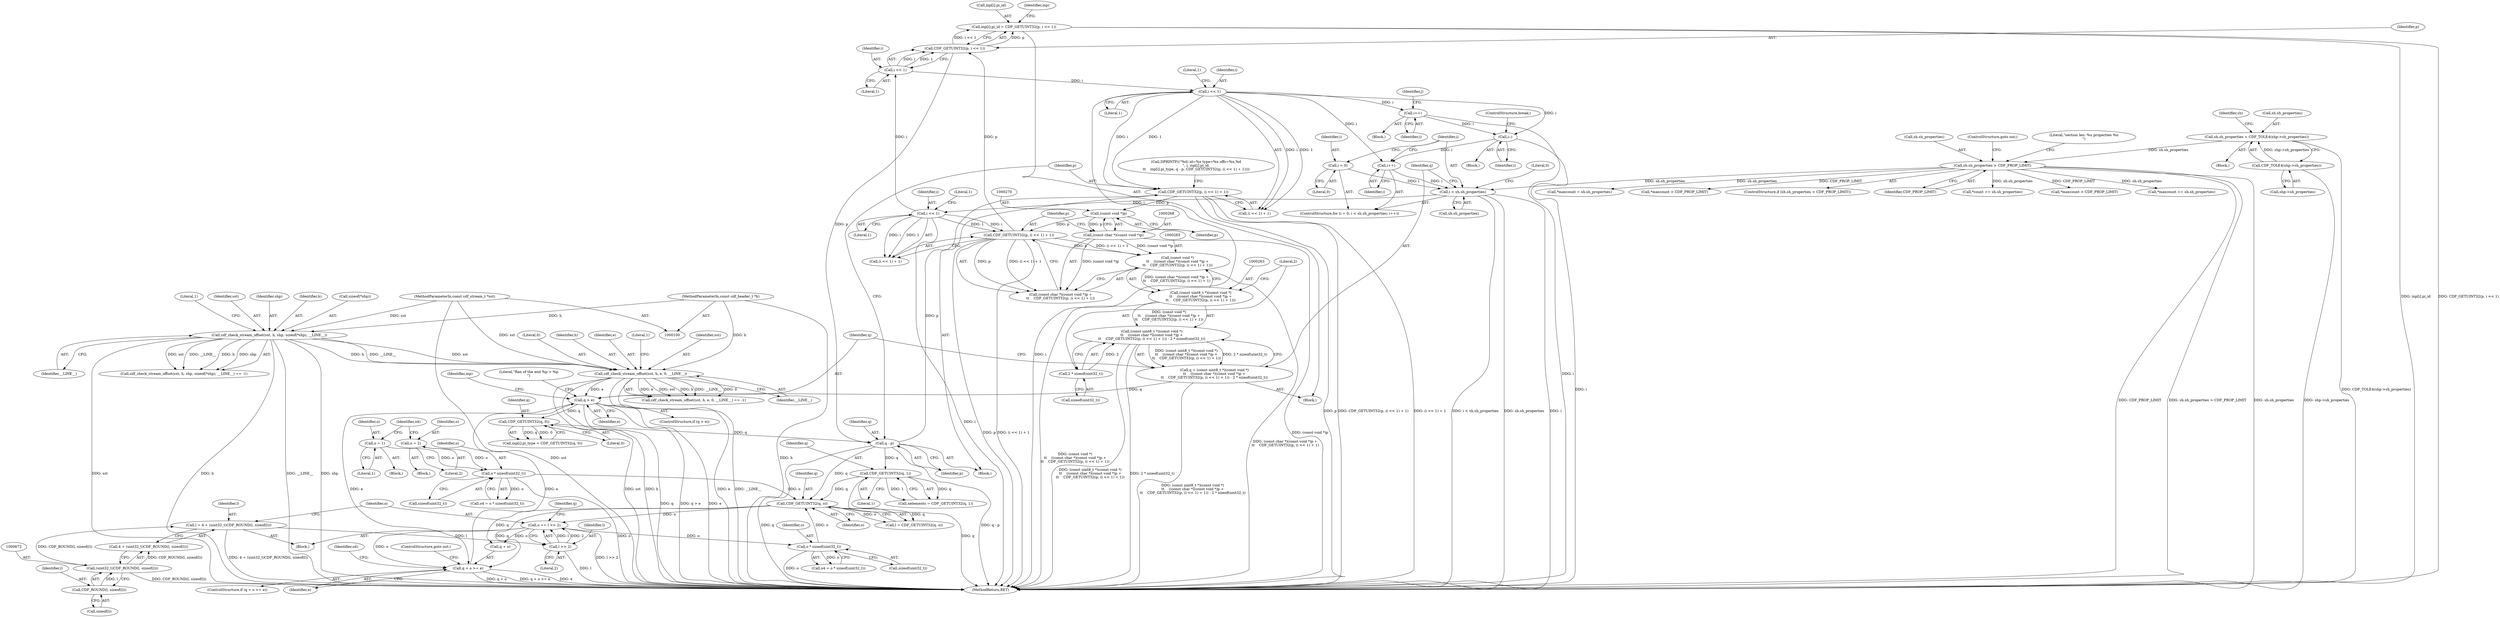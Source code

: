 digraph "0_file_1859fdb4e67c49c463c4e0078054335cd46ba295@array" {
"1000295" [label="(Call,inp[i].pi_id = CDF_GETUINT32(p, i << 1))"];
"1000301" [label="(Call,CDF_GETUINT32(p, i << 1))"];
"1000272" [label="(Call,CDF_GETUINT32(p, (i << 1) + 1))"];
"1000269" [label="(Call,(const void *)p)"];
"1000336" [label="(Call,CDF_GETUINT32(p, (i << 1) + 1))"];
"1000333" [label="(Call,q - p)"];
"1000312" [label="(Call,CDF_GETUINT32(q, 0))"];
"1000284" [label="(Call,q > e)"];
"1000259" [label="(Call,q = (const uint8_t *)(const void *)\n\t\t    ((const char *)(const void *)p +\n\t\t    CDF_GETUINT32(p, (i << 1) + 1)) - 2 * sizeof(uint32_t))"];
"1000261" [label="(Call,(const uint8_t *)(const void *)\n\t\t    ((const char *)(const void *)p +\n\t\t    CDF_GETUINT32(p, (i << 1) + 1)) - 2 * sizeof(uint32_t))"];
"1000262" [label="(Call,(const uint8_t *)(const void *)\n\t\t    ((const char *)(const void *)p +\n\t\t    CDF_GETUINT32(p, (i << 1) + 1)))"];
"1000264" [label="(Call,(const void *)\n\t\t    ((const char *)(const void *)p +\n\t\t    CDF_GETUINT32(p, (i << 1) + 1)))"];
"1000267" [label="(Call,(const char *)(const void *)p)"];
"1000279" [label="(Call,2 * sizeof(uint32_t))"];
"1000683" [label="(Call,q + o >= e)"];
"1000619" [label="(Call,CDF_GETUINT32(q, o))"];
"1000354" [label="(Call,CDF_GETUINT32(q, 1))"];
"1000691" [label="(Call,o * sizeof(uint32_t))"];
"1000677" [label="(Call,o += l >> 2)"];
"1000679" [label="(Call,l >> 2)"];
"1000667" [label="(Call,l = 4 + (uint32_t)CDF_ROUND(l, sizeof(l)))"];
"1000671" [label="(Call,(uint32_t)CDF_ROUND(l, sizeof(l)))"];
"1000673" [label="(Call,CDF_ROUND(l, sizeof(l)))"];
"1000370" [label="(Call,o * sizeof(uint32_t))"];
"1000357" [label="(Call,o = 2)"];
"1000365" [label="(Call,o = 1)"];
"1000238" [label="(Call,cdf_check_stream_offset(sst, h, e, 0, __LINE__))"];
"1000138" [label="(Call,cdf_check_stream_offset(sst, h, shp, sizeof(*shp), __LINE__))"];
"1000101" [label="(MethodParameterIn,const cdf_stream_t *sst)"];
"1000102" [label="(MethodParameterIn,const cdf_header_t *h)"];
"1000339" [label="(Call,i << 1)"];
"1000303" [label="(Call,i << 1)"];
"1000275" [label="(Call,i << 1)"];
"1000251" [label="(Call,i < sh.sh_properties)"];
"1000256" [label="(Call,i++)"];
"1000695" [label="(Call,i--)"];
"1000613" [label="(Call,i++)"];
"1000248" [label="(Call,i = 0)"];
"1000177" [label="(Call,sh.sh_properties > CDF_PROP_LIMIT)"];
"1000168" [label="(Call,sh.sh_properties = CDF_TOLE4(shp->sh_properties))"];
"1000172" [label="(Call,CDF_TOLE4(shp->sh_properties))"];
"1000679" [label="(Call,l >> 2)"];
"1000272" [label="(Call,CDF_GETUINT32(p, (i << 1) + 1))"];
"1000203" [label="(Call,*maxcount += sh.sh_properties)"];
"1000248" [label="(Call,i = 0)"];
"1000242" [label="(Literal,0)"];
"1000168" [label="(Call,sh.sh_properties = CDF_TOLE4(shp->sh_properties))"];
"1000107" [label="(Block,)"];
"1000304" [label="(Identifier,i)"];
"1000262" [label="(Call,(const uint8_t *)(const void *)\n\t\t    ((const char *)(const void *)p +\n\t\t    CDF_GETUINT32(p, (i << 1) + 1)))"];
"1000356" [label="(Literal,1)"];
"1000290" [label="(Literal,\"Ran of the end %p > %p\n\")"];
"1000608" [label="(Identifier,j)"];
"1000667" [label="(Call,l = 4 + (uint32_t)CDF_ROUND(l, sizeof(l)))"];
"1000169" [label="(Call,sh.sh_properties)"];
"1000313" [label="(Identifier,q)"];
"1000277" [label="(Literal,1)"];
"1000351" [label="(Block,)"];
"1000238" [label="(Call,cdf_check_stream_offset(sst, h, e, 0, __LINE__))"];
"1000669" [label="(Call,4 + (uint32_t)CDF_ROUND(l, sizeof(l)))"];
"1000296" [label="(Call,inp[i].pi_id)"];
"1000252" [label="(Identifier,i)"];
"1000178" [label="(Call,sh.sh_properties)"];
"1000613" [label="(Call,i++)"];
"1000141" [label="(Identifier,shp)"];
"1000260" [label="(Identifier,q)"];
"1000370" [label="(Call,o * sizeof(uint32_t))"];
"1000671" [label="(Call,(uint32_t)CDF_ROUND(l, sizeof(l)))"];
"1000284" [label="(Call,q > e)"];
"1000614" [label="(Identifier,i)"];
"1000688" [label="(ControlStructure,goto out;)"];
"1000315" [label="(Call,DPRINTF((\"%d) id=%x type=%x offs=%x,%d\n\", i, inp[i].pi_id,\n\t\t    inp[i].pi_type, q - p, CDF_GETUINT32(p, (i << 1) + 1))))"];
"1000395" [label="(Block,)"];
"1000177" [label="(Call,sh.sh_properties > CDF_PROP_LIMIT)"];
"1000251" [label="(Call,i < sh.sh_properties)"];
"1000259" [label="(Call,q = (const uint8_t *)(const void *)\n\t\t    ((const char *)(const void *)p +\n\t\t    CDF_GETUINT32(p, (i << 1) + 1)) - 2 * sizeof(uint32_t))"];
"1000249" [label="(Identifier,i)"];
"1000140" [label="(Identifier,h)"];
"1000237" [label="(Call,cdf_check_stream_offset(sst, h, e, 0, __LINE__) == -1)"];
"1000261" [label="(Call,(const uint8_t *)(const void *)\n\t\t    ((const char *)(const void *)p +\n\t\t    CDF_GETUINT32(p, (i << 1) + 1)) - 2 * sizeof(uint32_t))"];
"1000240" [label="(Identifier,h)"];
"1000172" [label="(Call,CDF_TOLE4(shp->sh_properties))"];
"1000279" [label="(Call,2 * sizeof(uint32_t))"];
"1000241" [label="(Identifier,e)"];
"1000332" [label="(Block,)"];
"1000619" [label="(Call,CDF_GETUINT32(q, o))"];
"1000182" [label="(ControlStructure,goto out;)"];
"1000675" [label="(Call,sizeof(l))"];
"1000361" [label="(Block,)"];
"1000264" [label="(Call,(const void *)\n\t\t    ((const char *)(const void *)p +\n\t\t    CDF_GETUINT32(p, (i << 1) + 1)))"];
"1000336" [label="(Call,CDF_GETUINT32(p, (i << 1) + 1))"];
"1000257" [label="(Identifier,i)"];
"1000256" [label="(Call,i++)"];
"1000753" [label="(Literal,0)"];
"1000615" [label="(Block,)"];
"1000683" [label="(Call,q + o >= e)"];
"1000245" [label="(Literal,1)"];
"1000610" [label="(Block,)"];
"1000295" [label="(Call,inp[i].pi_id = CDF_GETUINT32(p, i << 1))"];
"1000352" [label="(Call,nelements = CDF_GETUINT32(q, 1))"];
"1000682" [label="(ControlStructure,if (q + o >= e))"];
"1000340" [label="(Identifier,i)"];
"1000693" [label="(Call,sizeof(uint32_t))"];
"1000302" [label="(Identifier,p)"];
"1000365" [label="(Call,o = 1)"];
"1000366" [label="(Identifier,o)"];
"1000668" [label="(Identifier,l)"];
"1000359" [label="(Literal,2)"];
"1000354" [label="(Call,CDF_GETUINT32(q, 1))"];
"1000239" [label="(Identifier,sst)"];
"1000278" [label="(Literal,1)"];
"1000142" [label="(Call,sizeof(*shp))"];
"1000335" [label="(Identifier,p)"];
"1000309" [label="(Identifier,inp)"];
"1000137" [label="(Call,cdf_check_stream_offset(sst, h, shp, sizeof(*shp), __LINE__) == -1)"];
"1000181" [label="(Identifier,CDF_PROP_LIMIT)"];
"1000572" [label="(Call,*maxcount > CDF_PROP_LIMIT)"];
"1000266" [label="(Call,(const char *)(const void *)p +\n\t\t    CDF_GETUINT32(p, (i << 1) + 1))"];
"1000305" [label="(Literal,1)"];
"1000258" [label="(Block,)"];
"1000301" [label="(Call,CDF_GETUINT32(p, i << 1))"];
"1000687" [label="(Identifier,e)"];
"1000369" [label="(Identifier,o4)"];
"1000276" [label="(Identifier,i)"];
"1000179" [label="(Identifier,sh)"];
"1000271" [label="(Identifier,p)"];
"1000680" [label="(Identifier,l)"];
"1000684" [label="(Call,q + o)"];
"1000342" [label="(Literal,1)"];
"1000101" [label="(MethodParameterIn,const cdf_stream_t *sst)"];
"1000243" [label="(Identifier,__LINE__)"];
"1000692" [label="(Identifier,o)"];
"1000696" [label="(Identifier,i)"];
"1000341" [label="(Literal,1)"];
"1000685" [label="(Identifier,q)"];
"1000273" [label="(Identifier,p)"];
"1000338" [label="(Call,(i << 1) + 1)"];
"1000275" [label="(Call,i << 1)"];
"1000176" [label="(ControlStructure,if (sh.sh_properties > CDF_PROP_LIMIT))"];
"1000372" [label="(Call,sizeof(uint32_t))"];
"1000617" [label="(Call,l = CDF_GETUINT32(q, o))"];
"1000357" [label="(Call,o = 2)"];
"1000355" [label="(Identifier,q)"];
"1000761" [label="(MethodReturn,RET)"];
"1000691" [label="(Call,o * sizeof(uint32_t))"];
"1000185" [label="(Literal,\"section len: %u properties %u\n\")"];
"1000621" [label="(Identifier,o)"];
"1000312" [label="(Call,CDF_GETUINT32(q, 0))"];
"1000147" [label="(Literal,1)"];
"1000695" [label="(Call,i--)"];
"1000678" [label="(Identifier,o)"];
"1000145" [label="(Identifier,__LINE__)"];
"1000697" [label="(ControlStructure,break;)"];
"1000368" [label="(Call,o4 = o * sizeof(uint32_t))"];
"1000280" [label="(Literal,2)"];
"1000306" [label="(Call,inp[i].pi_type = CDF_GETUINT32(q, 0))"];
"1000211" [label="(Call,*maxcount = sh.sh_properties)"];
"1000173" [label="(Call,shp->sh_properties)"];
"1000230" [label="(Call,*count += sh.sh_properties)"];
"1000367" [label="(Literal,1)"];
"1000285" [label="(Identifier,q)"];
"1000371" [label="(Identifier,o)"];
"1000267" [label="(Call,(const char *)(const void *)p)"];
"1000681" [label="(Literal,2)"];
"1000253" [label="(Call,sh.sh_properties)"];
"1000139" [label="(Identifier,sst)"];
"1000303" [label="(Call,i << 1)"];
"1000689" [label="(Call,o4 = o * sizeof(uint32_t))"];
"1000334" [label="(Identifier,q)"];
"1000283" [label="(ControlStructure,if (q > e))"];
"1000333" [label="(Call,q - p)"];
"1000269" [label="(Call,(const void *)p)"];
"1000314" [label="(Literal,0)"];
"1000274" [label="(Call,(i << 1) + 1)"];
"1000358" [label="(Identifier,o)"];
"1000673" [label="(Call,CDF_ROUND(l, sizeof(l)))"];
"1000298" [label="(Identifier,inp)"];
"1000281" [label="(Call,sizeof(uint32_t))"];
"1000247" [label="(ControlStructure,for (i = 0; i < sh.sh_properties; i++))"];
"1000250" [label="(Literal,0)"];
"1000674" [label="(Identifier,l)"];
"1000339" [label="(Call,i << 1)"];
"1000690" [label="(Identifier,o4)"];
"1000286" [label="(Identifier,e)"];
"1000102" [label="(MethodParameterIn,const cdf_header_t *h)"];
"1000677" [label="(Call,o += l >> 2)"];
"1000198" [label="(Call,*maxcount > CDF_PROP_LIMIT)"];
"1000138" [label="(Call,cdf_check_stream_offset(sst, h, shp, sizeof(*shp), __LINE__))"];
"1000337" [label="(Identifier,p)"];
"1000620" [label="(Identifier,q)"];
"1000295" -> "1000258"  [label="AST: "];
"1000295" -> "1000301"  [label="CFG: "];
"1000296" -> "1000295"  [label="AST: "];
"1000301" -> "1000295"  [label="AST: "];
"1000309" -> "1000295"  [label="CFG: "];
"1000295" -> "1000761"  [label="DDG: inp[i].pi_id"];
"1000295" -> "1000761"  [label="DDG: CDF_GETUINT32(p, i << 1)"];
"1000301" -> "1000295"  [label="DDG: p"];
"1000301" -> "1000295"  [label="DDG: i << 1"];
"1000301" -> "1000303"  [label="CFG: "];
"1000302" -> "1000301"  [label="AST: "];
"1000303" -> "1000301"  [label="AST: "];
"1000272" -> "1000301"  [label="DDG: p"];
"1000303" -> "1000301"  [label="DDG: i"];
"1000303" -> "1000301"  [label="DDG: 1"];
"1000301" -> "1000333"  [label="DDG: p"];
"1000272" -> "1000266"  [label="AST: "];
"1000272" -> "1000274"  [label="CFG: "];
"1000273" -> "1000272"  [label="AST: "];
"1000274" -> "1000272"  [label="AST: "];
"1000266" -> "1000272"  [label="CFG: "];
"1000272" -> "1000761"  [label="DDG: (i << 1) + 1"];
"1000272" -> "1000761"  [label="DDG: p"];
"1000272" -> "1000264"  [label="DDG: p"];
"1000272" -> "1000264"  [label="DDG: (i << 1) + 1"];
"1000272" -> "1000266"  [label="DDG: p"];
"1000272" -> "1000266"  [label="DDG: (i << 1) + 1"];
"1000269" -> "1000272"  [label="DDG: p"];
"1000275" -> "1000272"  [label="DDG: i"];
"1000275" -> "1000272"  [label="DDG: 1"];
"1000269" -> "1000267"  [label="AST: "];
"1000269" -> "1000271"  [label="CFG: "];
"1000270" -> "1000269"  [label="AST: "];
"1000271" -> "1000269"  [label="AST: "];
"1000267" -> "1000269"  [label="CFG: "];
"1000269" -> "1000267"  [label="DDG: p"];
"1000336" -> "1000269"  [label="DDG: p"];
"1000336" -> "1000332"  [label="AST: "];
"1000336" -> "1000338"  [label="CFG: "];
"1000337" -> "1000336"  [label="AST: "];
"1000338" -> "1000336"  [label="AST: "];
"1000315" -> "1000336"  [label="CFG: "];
"1000336" -> "1000761"  [label="DDG: CDF_GETUINT32(p, (i << 1) + 1)"];
"1000336" -> "1000761"  [label="DDG: (i << 1) + 1"];
"1000336" -> "1000761"  [label="DDG: p"];
"1000333" -> "1000336"  [label="DDG: p"];
"1000339" -> "1000336"  [label="DDG: i"];
"1000339" -> "1000336"  [label="DDG: 1"];
"1000333" -> "1000332"  [label="AST: "];
"1000333" -> "1000335"  [label="CFG: "];
"1000334" -> "1000333"  [label="AST: "];
"1000335" -> "1000333"  [label="AST: "];
"1000337" -> "1000333"  [label="CFG: "];
"1000333" -> "1000761"  [label="DDG: q"];
"1000333" -> "1000761"  [label="DDG: q - p"];
"1000312" -> "1000333"  [label="DDG: q"];
"1000333" -> "1000354"  [label="DDG: q"];
"1000333" -> "1000619"  [label="DDG: q"];
"1000312" -> "1000306"  [label="AST: "];
"1000312" -> "1000314"  [label="CFG: "];
"1000313" -> "1000312"  [label="AST: "];
"1000314" -> "1000312"  [label="AST: "];
"1000306" -> "1000312"  [label="CFG: "];
"1000312" -> "1000306"  [label="DDG: q"];
"1000312" -> "1000306"  [label="DDG: 0"];
"1000284" -> "1000312"  [label="DDG: q"];
"1000284" -> "1000283"  [label="AST: "];
"1000284" -> "1000286"  [label="CFG: "];
"1000285" -> "1000284"  [label="AST: "];
"1000286" -> "1000284"  [label="AST: "];
"1000290" -> "1000284"  [label="CFG: "];
"1000298" -> "1000284"  [label="CFG: "];
"1000284" -> "1000761"  [label="DDG: e"];
"1000284" -> "1000761"  [label="DDG: q"];
"1000284" -> "1000761"  [label="DDG: q > e"];
"1000259" -> "1000284"  [label="DDG: q"];
"1000683" -> "1000284"  [label="DDG: e"];
"1000238" -> "1000284"  [label="DDG: e"];
"1000284" -> "1000683"  [label="DDG: e"];
"1000259" -> "1000258"  [label="AST: "];
"1000259" -> "1000261"  [label="CFG: "];
"1000260" -> "1000259"  [label="AST: "];
"1000261" -> "1000259"  [label="AST: "];
"1000285" -> "1000259"  [label="CFG: "];
"1000259" -> "1000761"  [label="DDG: (const uint8_t *)(const void *)\n\t\t    ((const char *)(const void *)p +\n\t\t    CDF_GETUINT32(p, (i << 1) + 1)) - 2 * sizeof(uint32_t)"];
"1000261" -> "1000259"  [label="DDG: (const uint8_t *)(const void *)\n\t\t    ((const char *)(const void *)p +\n\t\t    CDF_GETUINT32(p, (i << 1) + 1))"];
"1000261" -> "1000259"  [label="DDG: 2 * sizeof(uint32_t)"];
"1000261" -> "1000279"  [label="CFG: "];
"1000262" -> "1000261"  [label="AST: "];
"1000279" -> "1000261"  [label="AST: "];
"1000261" -> "1000761"  [label="DDG: (const uint8_t *)(const void *)\n\t\t    ((const char *)(const void *)p +\n\t\t    CDF_GETUINT32(p, (i << 1) + 1))"];
"1000261" -> "1000761"  [label="DDG: 2 * sizeof(uint32_t)"];
"1000262" -> "1000261"  [label="DDG: (const void *)\n\t\t    ((const char *)(const void *)p +\n\t\t    CDF_GETUINT32(p, (i << 1) + 1))"];
"1000279" -> "1000261"  [label="DDG: 2"];
"1000262" -> "1000264"  [label="CFG: "];
"1000263" -> "1000262"  [label="AST: "];
"1000264" -> "1000262"  [label="AST: "];
"1000280" -> "1000262"  [label="CFG: "];
"1000262" -> "1000761"  [label="DDG: (const void *)\n\t\t    ((const char *)(const void *)p +\n\t\t    CDF_GETUINT32(p, (i << 1) + 1))"];
"1000264" -> "1000262"  [label="DDG: (const char *)(const void *)p +\n\t\t    CDF_GETUINT32(p, (i << 1) + 1)"];
"1000264" -> "1000266"  [label="CFG: "];
"1000265" -> "1000264"  [label="AST: "];
"1000266" -> "1000264"  [label="AST: "];
"1000264" -> "1000761"  [label="DDG: (const char *)(const void *)p +\n\t\t    CDF_GETUINT32(p, (i << 1) + 1)"];
"1000267" -> "1000264"  [label="DDG: (const void *)p"];
"1000267" -> "1000266"  [label="AST: "];
"1000268" -> "1000267"  [label="AST: "];
"1000273" -> "1000267"  [label="CFG: "];
"1000267" -> "1000761"  [label="DDG: (const void *)p"];
"1000267" -> "1000266"  [label="DDG: (const void *)p"];
"1000279" -> "1000281"  [label="CFG: "];
"1000280" -> "1000279"  [label="AST: "];
"1000281" -> "1000279"  [label="AST: "];
"1000683" -> "1000682"  [label="AST: "];
"1000683" -> "1000687"  [label="CFG: "];
"1000684" -> "1000683"  [label="AST: "];
"1000687" -> "1000683"  [label="AST: "];
"1000688" -> "1000683"  [label="CFG: "];
"1000690" -> "1000683"  [label="CFG: "];
"1000683" -> "1000761"  [label="DDG: q + o"];
"1000683" -> "1000761"  [label="DDG: q + o >= e"];
"1000683" -> "1000761"  [label="DDG: e"];
"1000619" -> "1000683"  [label="DDG: q"];
"1000677" -> "1000683"  [label="DDG: o"];
"1000619" -> "1000617"  [label="AST: "];
"1000619" -> "1000621"  [label="CFG: "];
"1000620" -> "1000619"  [label="AST: "];
"1000621" -> "1000619"  [label="AST: "];
"1000617" -> "1000619"  [label="CFG: "];
"1000619" -> "1000617"  [label="DDG: q"];
"1000619" -> "1000617"  [label="DDG: o"];
"1000354" -> "1000619"  [label="DDG: q"];
"1000691" -> "1000619"  [label="DDG: o"];
"1000370" -> "1000619"  [label="DDG: o"];
"1000619" -> "1000677"  [label="DDG: o"];
"1000619" -> "1000684"  [label="DDG: q"];
"1000354" -> "1000352"  [label="AST: "];
"1000354" -> "1000356"  [label="CFG: "];
"1000355" -> "1000354"  [label="AST: "];
"1000356" -> "1000354"  [label="AST: "];
"1000352" -> "1000354"  [label="CFG: "];
"1000354" -> "1000761"  [label="DDG: q"];
"1000354" -> "1000352"  [label="DDG: q"];
"1000354" -> "1000352"  [label="DDG: 1"];
"1000691" -> "1000689"  [label="AST: "];
"1000691" -> "1000693"  [label="CFG: "];
"1000692" -> "1000691"  [label="AST: "];
"1000693" -> "1000691"  [label="AST: "];
"1000689" -> "1000691"  [label="CFG: "];
"1000691" -> "1000761"  [label="DDG: o"];
"1000691" -> "1000689"  [label="DDG: o"];
"1000677" -> "1000691"  [label="DDG: o"];
"1000677" -> "1000615"  [label="AST: "];
"1000677" -> "1000679"  [label="CFG: "];
"1000678" -> "1000677"  [label="AST: "];
"1000679" -> "1000677"  [label="AST: "];
"1000685" -> "1000677"  [label="CFG: "];
"1000677" -> "1000761"  [label="DDG: l >> 2"];
"1000679" -> "1000677"  [label="DDG: l"];
"1000679" -> "1000677"  [label="DDG: 2"];
"1000677" -> "1000684"  [label="DDG: o"];
"1000679" -> "1000681"  [label="CFG: "];
"1000680" -> "1000679"  [label="AST: "];
"1000681" -> "1000679"  [label="AST: "];
"1000679" -> "1000761"  [label="DDG: l"];
"1000667" -> "1000679"  [label="DDG: l"];
"1000667" -> "1000615"  [label="AST: "];
"1000667" -> "1000669"  [label="CFG: "];
"1000668" -> "1000667"  [label="AST: "];
"1000669" -> "1000667"  [label="AST: "];
"1000678" -> "1000667"  [label="CFG: "];
"1000667" -> "1000761"  [label="DDG: 4 + (uint32_t)CDF_ROUND(l, sizeof(l))"];
"1000671" -> "1000667"  [label="DDG: CDF_ROUND(l, sizeof(l))"];
"1000671" -> "1000669"  [label="AST: "];
"1000671" -> "1000673"  [label="CFG: "];
"1000672" -> "1000671"  [label="AST: "];
"1000673" -> "1000671"  [label="AST: "];
"1000669" -> "1000671"  [label="CFG: "];
"1000671" -> "1000761"  [label="DDG: CDF_ROUND(l, sizeof(l))"];
"1000671" -> "1000669"  [label="DDG: CDF_ROUND(l, sizeof(l))"];
"1000673" -> "1000671"  [label="DDG: l"];
"1000673" -> "1000675"  [label="CFG: "];
"1000674" -> "1000673"  [label="AST: "];
"1000675" -> "1000673"  [label="AST: "];
"1000370" -> "1000368"  [label="AST: "];
"1000370" -> "1000372"  [label="CFG: "];
"1000371" -> "1000370"  [label="AST: "];
"1000372" -> "1000370"  [label="AST: "];
"1000368" -> "1000370"  [label="CFG: "];
"1000370" -> "1000761"  [label="DDG: o"];
"1000370" -> "1000368"  [label="DDG: o"];
"1000357" -> "1000370"  [label="DDG: o"];
"1000365" -> "1000370"  [label="DDG: o"];
"1000357" -> "1000351"  [label="AST: "];
"1000357" -> "1000359"  [label="CFG: "];
"1000358" -> "1000357"  [label="AST: "];
"1000359" -> "1000357"  [label="AST: "];
"1000369" -> "1000357"  [label="CFG: "];
"1000365" -> "1000361"  [label="AST: "];
"1000365" -> "1000367"  [label="CFG: "];
"1000366" -> "1000365"  [label="AST: "];
"1000367" -> "1000365"  [label="AST: "];
"1000369" -> "1000365"  [label="CFG: "];
"1000238" -> "1000237"  [label="AST: "];
"1000238" -> "1000243"  [label="CFG: "];
"1000239" -> "1000238"  [label="AST: "];
"1000240" -> "1000238"  [label="AST: "];
"1000241" -> "1000238"  [label="AST: "];
"1000242" -> "1000238"  [label="AST: "];
"1000243" -> "1000238"  [label="AST: "];
"1000245" -> "1000238"  [label="CFG: "];
"1000238" -> "1000761"  [label="DDG: sst"];
"1000238" -> "1000761"  [label="DDG: h"];
"1000238" -> "1000761"  [label="DDG: e"];
"1000238" -> "1000761"  [label="DDG: __LINE__"];
"1000238" -> "1000237"  [label="DDG: e"];
"1000238" -> "1000237"  [label="DDG: sst"];
"1000238" -> "1000237"  [label="DDG: h"];
"1000238" -> "1000237"  [label="DDG: __LINE__"];
"1000238" -> "1000237"  [label="DDG: 0"];
"1000138" -> "1000238"  [label="DDG: sst"];
"1000138" -> "1000238"  [label="DDG: h"];
"1000138" -> "1000238"  [label="DDG: __LINE__"];
"1000101" -> "1000238"  [label="DDG: sst"];
"1000102" -> "1000238"  [label="DDG: h"];
"1000138" -> "1000137"  [label="AST: "];
"1000138" -> "1000145"  [label="CFG: "];
"1000139" -> "1000138"  [label="AST: "];
"1000140" -> "1000138"  [label="AST: "];
"1000141" -> "1000138"  [label="AST: "];
"1000142" -> "1000138"  [label="AST: "];
"1000145" -> "1000138"  [label="AST: "];
"1000147" -> "1000138"  [label="CFG: "];
"1000138" -> "1000761"  [label="DDG: shp"];
"1000138" -> "1000761"  [label="DDG: sst"];
"1000138" -> "1000761"  [label="DDG: h"];
"1000138" -> "1000761"  [label="DDG: __LINE__"];
"1000138" -> "1000137"  [label="DDG: sst"];
"1000138" -> "1000137"  [label="DDG: __LINE__"];
"1000138" -> "1000137"  [label="DDG: h"];
"1000138" -> "1000137"  [label="DDG: shp"];
"1000101" -> "1000138"  [label="DDG: sst"];
"1000102" -> "1000138"  [label="DDG: h"];
"1000101" -> "1000100"  [label="AST: "];
"1000101" -> "1000761"  [label="DDG: sst"];
"1000102" -> "1000100"  [label="AST: "];
"1000102" -> "1000761"  [label="DDG: h"];
"1000339" -> "1000338"  [label="AST: "];
"1000339" -> "1000341"  [label="CFG: "];
"1000340" -> "1000339"  [label="AST: "];
"1000341" -> "1000339"  [label="AST: "];
"1000342" -> "1000339"  [label="CFG: "];
"1000339" -> "1000761"  [label="DDG: i"];
"1000339" -> "1000256"  [label="DDG: i"];
"1000339" -> "1000338"  [label="DDG: i"];
"1000339" -> "1000338"  [label="DDG: 1"];
"1000303" -> "1000339"  [label="DDG: i"];
"1000339" -> "1000613"  [label="DDG: i"];
"1000339" -> "1000695"  [label="DDG: i"];
"1000303" -> "1000305"  [label="CFG: "];
"1000304" -> "1000303"  [label="AST: "];
"1000305" -> "1000303"  [label="AST: "];
"1000275" -> "1000303"  [label="DDG: i"];
"1000275" -> "1000274"  [label="AST: "];
"1000275" -> "1000277"  [label="CFG: "];
"1000276" -> "1000275"  [label="AST: "];
"1000277" -> "1000275"  [label="AST: "];
"1000278" -> "1000275"  [label="CFG: "];
"1000275" -> "1000761"  [label="DDG: i"];
"1000275" -> "1000274"  [label="DDG: i"];
"1000275" -> "1000274"  [label="DDG: 1"];
"1000251" -> "1000275"  [label="DDG: i"];
"1000251" -> "1000247"  [label="AST: "];
"1000251" -> "1000253"  [label="CFG: "];
"1000252" -> "1000251"  [label="AST: "];
"1000253" -> "1000251"  [label="AST: "];
"1000260" -> "1000251"  [label="CFG: "];
"1000753" -> "1000251"  [label="CFG: "];
"1000251" -> "1000761"  [label="DDG: i < sh.sh_properties"];
"1000251" -> "1000761"  [label="DDG: sh.sh_properties"];
"1000251" -> "1000761"  [label="DDG: i"];
"1000256" -> "1000251"  [label="DDG: i"];
"1000248" -> "1000251"  [label="DDG: i"];
"1000177" -> "1000251"  [label="DDG: sh.sh_properties"];
"1000256" -> "1000247"  [label="AST: "];
"1000256" -> "1000257"  [label="CFG: "];
"1000257" -> "1000256"  [label="AST: "];
"1000252" -> "1000256"  [label="CFG: "];
"1000695" -> "1000256"  [label="DDG: i"];
"1000695" -> "1000395"  [label="AST: "];
"1000695" -> "1000696"  [label="CFG: "];
"1000696" -> "1000695"  [label="AST: "];
"1000697" -> "1000695"  [label="CFG: "];
"1000695" -> "1000761"  [label="DDG: i"];
"1000613" -> "1000695"  [label="DDG: i"];
"1000613" -> "1000610"  [label="AST: "];
"1000613" -> "1000614"  [label="CFG: "];
"1000614" -> "1000613"  [label="AST: "];
"1000608" -> "1000613"  [label="CFG: "];
"1000613" -> "1000761"  [label="DDG: i"];
"1000248" -> "1000247"  [label="AST: "];
"1000248" -> "1000250"  [label="CFG: "];
"1000249" -> "1000248"  [label="AST: "];
"1000250" -> "1000248"  [label="AST: "];
"1000252" -> "1000248"  [label="CFG: "];
"1000177" -> "1000176"  [label="AST: "];
"1000177" -> "1000181"  [label="CFG: "];
"1000178" -> "1000177"  [label="AST: "];
"1000181" -> "1000177"  [label="AST: "];
"1000182" -> "1000177"  [label="CFG: "];
"1000185" -> "1000177"  [label="CFG: "];
"1000177" -> "1000761"  [label="DDG: sh.sh_properties"];
"1000177" -> "1000761"  [label="DDG: CDF_PROP_LIMIT"];
"1000177" -> "1000761"  [label="DDG: sh.sh_properties > CDF_PROP_LIMIT"];
"1000168" -> "1000177"  [label="DDG: sh.sh_properties"];
"1000177" -> "1000198"  [label="DDG: CDF_PROP_LIMIT"];
"1000177" -> "1000203"  [label="DDG: sh.sh_properties"];
"1000177" -> "1000211"  [label="DDG: sh.sh_properties"];
"1000177" -> "1000230"  [label="DDG: sh.sh_properties"];
"1000177" -> "1000572"  [label="DDG: CDF_PROP_LIMIT"];
"1000168" -> "1000107"  [label="AST: "];
"1000168" -> "1000172"  [label="CFG: "];
"1000169" -> "1000168"  [label="AST: "];
"1000172" -> "1000168"  [label="AST: "];
"1000179" -> "1000168"  [label="CFG: "];
"1000168" -> "1000761"  [label="DDG: CDF_TOLE4(shp->sh_properties)"];
"1000172" -> "1000168"  [label="DDG: shp->sh_properties"];
"1000172" -> "1000173"  [label="CFG: "];
"1000173" -> "1000172"  [label="AST: "];
"1000172" -> "1000761"  [label="DDG: shp->sh_properties"];
}
